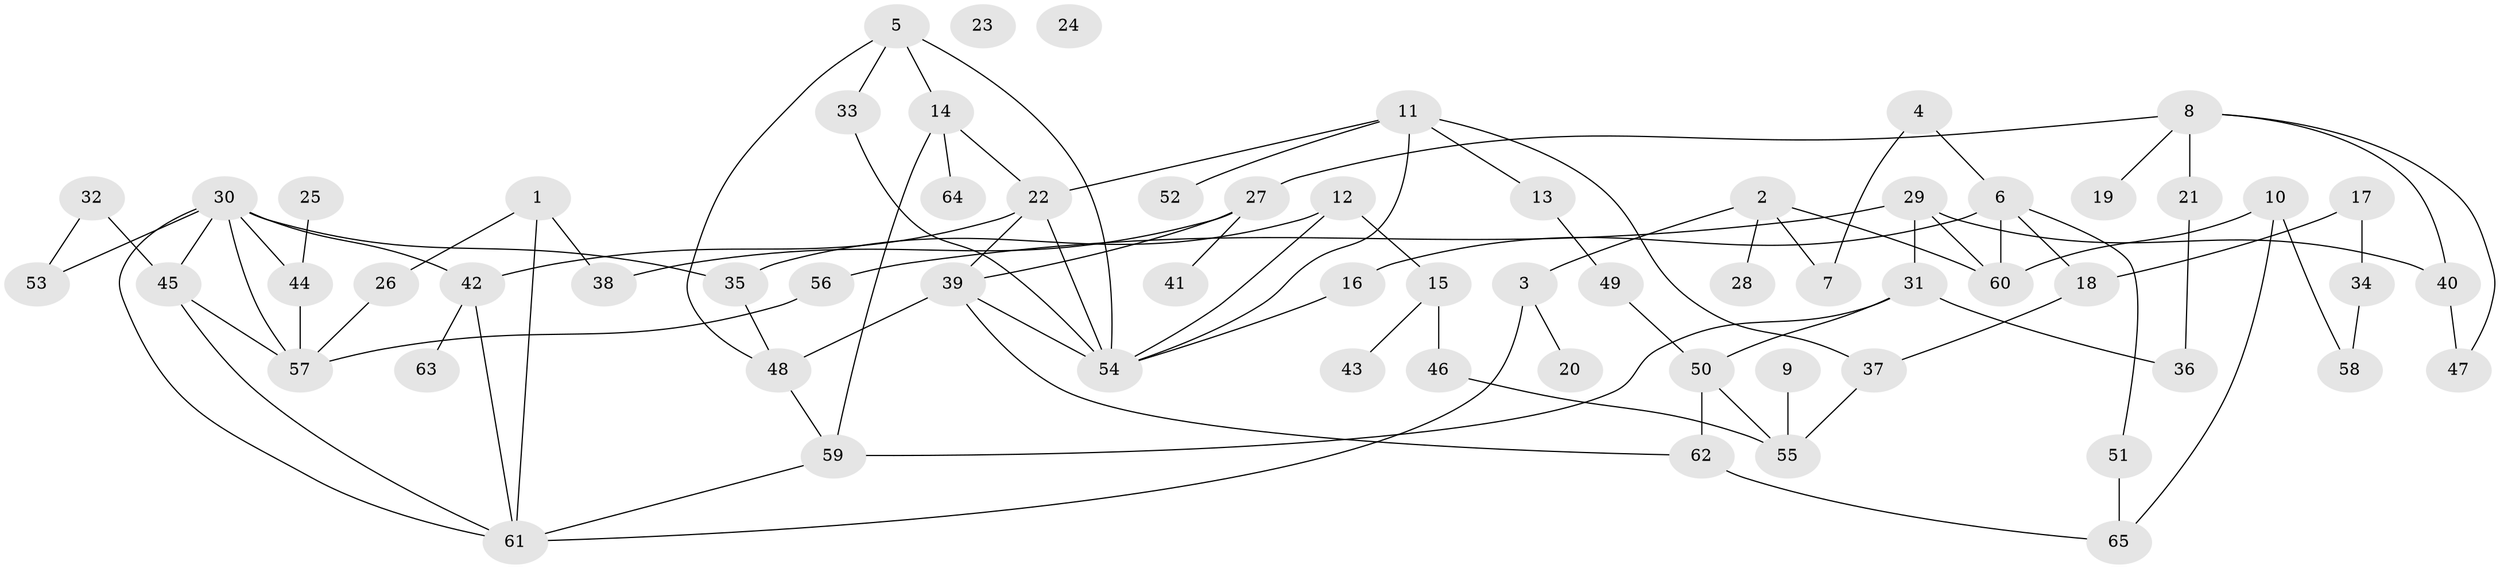 // Generated by graph-tools (version 1.1) at 2025/00/03/09/25 03:00:54]
// undirected, 65 vertices, 93 edges
graph export_dot {
graph [start="1"]
  node [color=gray90,style=filled];
  1;
  2;
  3;
  4;
  5;
  6;
  7;
  8;
  9;
  10;
  11;
  12;
  13;
  14;
  15;
  16;
  17;
  18;
  19;
  20;
  21;
  22;
  23;
  24;
  25;
  26;
  27;
  28;
  29;
  30;
  31;
  32;
  33;
  34;
  35;
  36;
  37;
  38;
  39;
  40;
  41;
  42;
  43;
  44;
  45;
  46;
  47;
  48;
  49;
  50;
  51;
  52;
  53;
  54;
  55;
  56;
  57;
  58;
  59;
  60;
  61;
  62;
  63;
  64;
  65;
  1 -- 26;
  1 -- 38;
  1 -- 61;
  2 -- 3;
  2 -- 7;
  2 -- 28;
  2 -- 60;
  3 -- 20;
  3 -- 61;
  4 -- 6;
  4 -- 7;
  5 -- 14;
  5 -- 33;
  5 -- 48;
  5 -- 54;
  6 -- 16;
  6 -- 18;
  6 -- 51;
  6 -- 60;
  8 -- 19;
  8 -- 21;
  8 -- 27;
  8 -- 40;
  8 -- 47;
  9 -- 55;
  10 -- 58;
  10 -- 60;
  10 -- 65;
  11 -- 13;
  11 -- 22;
  11 -- 37;
  11 -- 52;
  11 -- 54;
  12 -- 15;
  12 -- 35;
  12 -- 54;
  13 -- 49;
  14 -- 22;
  14 -- 59;
  14 -- 64;
  15 -- 43;
  15 -- 46;
  16 -- 54;
  17 -- 18;
  17 -- 34;
  18 -- 37;
  21 -- 36;
  22 -- 39;
  22 -- 42;
  22 -- 54;
  25 -- 44;
  26 -- 57;
  27 -- 38;
  27 -- 39;
  27 -- 41;
  29 -- 31;
  29 -- 40;
  29 -- 56;
  29 -- 60;
  30 -- 35;
  30 -- 42;
  30 -- 44;
  30 -- 45;
  30 -- 53;
  30 -- 57;
  30 -- 61;
  31 -- 36;
  31 -- 50;
  31 -- 59;
  32 -- 45;
  32 -- 53;
  33 -- 54;
  34 -- 58;
  35 -- 48;
  37 -- 55;
  39 -- 48;
  39 -- 54;
  39 -- 62;
  40 -- 47;
  42 -- 61;
  42 -- 63;
  44 -- 57;
  45 -- 57;
  45 -- 61;
  46 -- 55;
  48 -- 59;
  49 -- 50;
  50 -- 55;
  50 -- 62;
  51 -- 65;
  56 -- 57;
  59 -- 61;
  62 -- 65;
}
